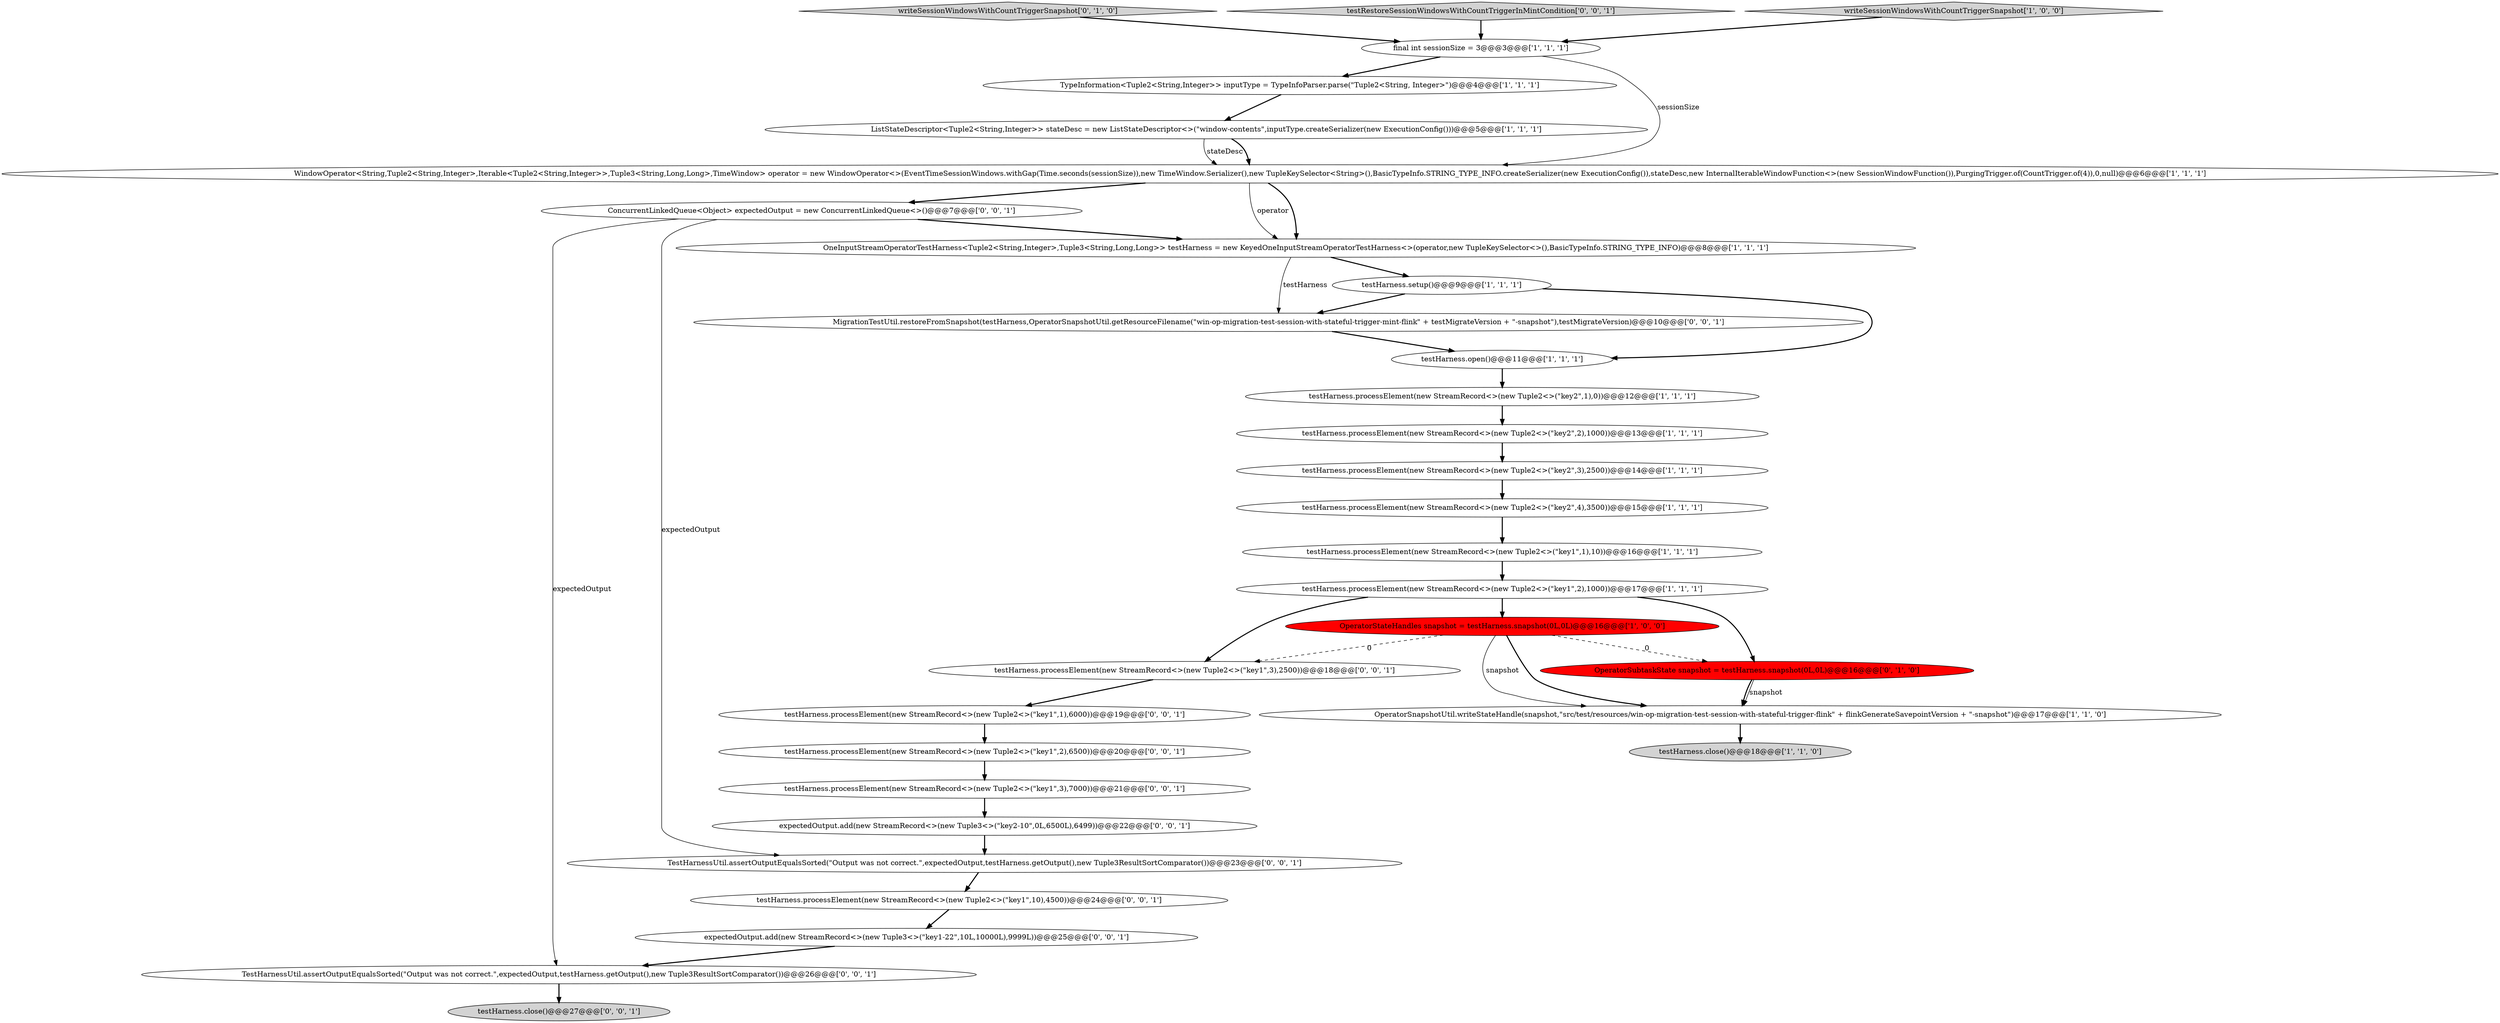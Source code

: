 digraph {
7 [style = filled, label = "testHarness.open()@@@11@@@['1', '1', '1']", fillcolor = white, shape = ellipse image = "AAA0AAABBB1BBB"];
26 [style = filled, label = "ConcurrentLinkedQueue<Object> expectedOutput = new ConcurrentLinkedQueue<>()@@@7@@@['0', '0', '1']", fillcolor = white, shape = ellipse image = "AAA0AAABBB3BBB"];
30 [style = filled, label = "expectedOutput.add(new StreamRecord<>(new Tuple3<>(\"key1-22\",10L,10000L),9999L))@@@25@@@['0', '0', '1']", fillcolor = white, shape = ellipse image = "AAA0AAABBB3BBB"];
28 [style = filled, label = "testHarness.close()@@@27@@@['0', '0', '1']", fillcolor = lightgray, shape = ellipse image = "AAA0AAABBB3BBB"];
29 [style = filled, label = "testHarness.processElement(new StreamRecord<>(new Tuple2<>(\"key1\",1),6000))@@@19@@@['0', '0', '1']", fillcolor = white, shape = ellipse image = "AAA0AAABBB3BBB"];
21 [style = filled, label = "TestHarnessUtil.assertOutputEqualsSorted(\"Output was not correct.\",expectedOutput,testHarness.getOutput(),new Tuple3ResultSortComparator())@@@26@@@['0', '0', '1']", fillcolor = white, shape = ellipse image = "AAA0AAABBB3BBB"];
22 [style = filled, label = "testHarness.processElement(new StreamRecord<>(new Tuple2<>(\"key1\",2),6500))@@@20@@@['0', '0', '1']", fillcolor = white, shape = ellipse image = "AAA0AAABBB3BBB"];
2 [style = filled, label = "testHarness.close()@@@18@@@['1', '1', '0']", fillcolor = lightgray, shape = ellipse image = "AAA0AAABBB1BBB"];
25 [style = filled, label = "testHarness.processElement(new StreamRecord<>(new Tuple2<>(\"key1\",3),2500))@@@18@@@['0', '0', '1']", fillcolor = white, shape = ellipse image = "AAA0AAABBB3BBB"];
23 [style = filled, label = "testHarness.processElement(new StreamRecord<>(new Tuple2<>(\"key1\",3),7000))@@@21@@@['0', '0', '1']", fillcolor = white, shape = ellipse image = "AAA0AAABBB3BBB"];
15 [style = filled, label = "TypeInformation<Tuple2<String,Integer>> inputType = TypeInfoParser.parse(\"Tuple2<String, Integer>\")@@@4@@@['1', '1', '1']", fillcolor = white, shape = ellipse image = "AAA0AAABBB1BBB"];
31 [style = filled, label = "testHarness.processElement(new StreamRecord<>(new Tuple2<>(\"key1\",10),4500))@@@24@@@['0', '0', '1']", fillcolor = white, shape = ellipse image = "AAA0AAABBB3BBB"];
4 [style = filled, label = "testHarness.processElement(new StreamRecord<>(new Tuple2<>(\"key2\",1),0))@@@12@@@['1', '1', '1']", fillcolor = white, shape = ellipse image = "AAA0AAABBB1BBB"];
8 [style = filled, label = "ListStateDescriptor<Tuple2<String,Integer>> stateDesc = new ListStateDescriptor<>(\"window-contents\",inputType.createSerializer(new ExecutionConfig()))@@@5@@@['1', '1', '1']", fillcolor = white, shape = ellipse image = "AAA0AAABBB1BBB"];
9 [style = filled, label = "OperatorSnapshotUtil.writeStateHandle(snapshot,\"src/test/resources/win-op-migration-test-session-with-stateful-trigger-flink\" + flinkGenerateSavepointVersion + \"-snapshot\")@@@17@@@['1', '1', '0']", fillcolor = white, shape = ellipse image = "AAA0AAABBB1BBB"];
10 [style = filled, label = "OneInputStreamOperatorTestHarness<Tuple2<String,Integer>,Tuple3<String,Long,Long>> testHarness = new KeyedOneInputStreamOperatorTestHarness<>(operator,new TupleKeySelector<>(),BasicTypeInfo.STRING_TYPE_INFO)@@@8@@@['1', '1', '1']", fillcolor = white, shape = ellipse image = "AAA0AAABBB1BBB"];
12 [style = filled, label = "OperatorStateHandles snapshot = testHarness.snapshot(0L,0L)@@@16@@@['1', '0', '0']", fillcolor = red, shape = ellipse image = "AAA1AAABBB1BBB"];
18 [style = filled, label = "writeSessionWindowsWithCountTriggerSnapshot['0', '1', '0']", fillcolor = lightgray, shape = diamond image = "AAA0AAABBB2BBB"];
17 [style = filled, label = "OperatorSubtaskState snapshot = testHarness.snapshot(0L,0L)@@@16@@@['0', '1', '0']", fillcolor = red, shape = ellipse image = "AAA1AAABBB2BBB"];
1 [style = filled, label = "WindowOperator<String,Tuple2<String,Integer>,Iterable<Tuple2<String,Integer>>,Tuple3<String,Long,Long>,TimeWindow> operator = new WindowOperator<>(EventTimeSessionWindows.withGap(Time.seconds(sessionSize)),new TimeWindow.Serializer(),new TupleKeySelector<String>(),BasicTypeInfo.STRING_TYPE_INFO.createSerializer(new ExecutionConfig()),stateDesc,new InternalIterableWindowFunction<>(new SessionWindowFunction()),PurgingTrigger.of(CountTrigger.of(4)),0,null)@@@6@@@['1', '1', '1']", fillcolor = white, shape = ellipse image = "AAA0AAABBB1BBB"];
3 [style = filled, label = "final int sessionSize = 3@@@3@@@['1', '1', '1']", fillcolor = white, shape = ellipse image = "AAA0AAABBB1BBB"];
20 [style = filled, label = "MigrationTestUtil.restoreFromSnapshot(testHarness,OperatorSnapshotUtil.getResourceFilename(\"win-op-migration-test-session-with-stateful-trigger-mint-flink\" + testMigrateVersion + \"-snapshot\"),testMigrateVersion)@@@10@@@['0', '0', '1']", fillcolor = white, shape = ellipse image = "AAA0AAABBB3BBB"];
14 [style = filled, label = "testHarness.processElement(new StreamRecord<>(new Tuple2<>(\"key2\",4),3500))@@@15@@@['1', '1', '1']", fillcolor = white, shape = ellipse image = "AAA0AAABBB1BBB"];
16 [style = filled, label = "testHarness.processElement(new StreamRecord<>(new Tuple2<>(\"key2\",3),2500))@@@14@@@['1', '1', '1']", fillcolor = white, shape = ellipse image = "AAA0AAABBB1BBB"];
6 [style = filled, label = "testHarness.processElement(new StreamRecord<>(new Tuple2<>(\"key1\",2),1000))@@@17@@@['1', '1', '1']", fillcolor = white, shape = ellipse image = "AAA0AAABBB1BBB"];
11 [style = filled, label = "testHarness.processElement(new StreamRecord<>(new Tuple2<>(\"key2\",2),1000))@@@13@@@['1', '1', '1']", fillcolor = white, shape = ellipse image = "AAA0AAABBB1BBB"];
19 [style = filled, label = "testRestoreSessionWindowsWithCountTriggerInMintCondition['0', '0', '1']", fillcolor = lightgray, shape = diamond image = "AAA0AAABBB3BBB"];
27 [style = filled, label = "TestHarnessUtil.assertOutputEqualsSorted(\"Output was not correct.\",expectedOutput,testHarness.getOutput(),new Tuple3ResultSortComparator())@@@23@@@['0', '0', '1']", fillcolor = white, shape = ellipse image = "AAA0AAABBB3BBB"];
5 [style = filled, label = "testHarness.processElement(new StreamRecord<>(new Tuple2<>(\"key1\",1),10))@@@16@@@['1', '1', '1']", fillcolor = white, shape = ellipse image = "AAA0AAABBB1BBB"];
13 [style = filled, label = "testHarness.setup()@@@9@@@['1', '1', '1']", fillcolor = white, shape = ellipse image = "AAA0AAABBB1BBB"];
24 [style = filled, label = "expectedOutput.add(new StreamRecord<>(new Tuple3<>(\"key2-10\",0L,6500L),6499))@@@22@@@['0', '0', '1']", fillcolor = white, shape = ellipse image = "AAA0AAABBB3BBB"];
0 [style = filled, label = "writeSessionWindowsWithCountTriggerSnapshot['1', '0', '0']", fillcolor = lightgray, shape = diamond image = "AAA0AAABBB1BBB"];
0->3 [style = bold, label=""];
11->16 [style = bold, label=""];
6->17 [style = bold, label=""];
3->1 [style = solid, label="sessionSize"];
18->3 [style = bold, label=""];
26->10 [style = bold, label=""];
9->2 [style = bold, label=""];
17->9 [style = bold, label=""];
12->17 [style = dashed, label="0"];
27->31 [style = bold, label=""];
3->15 [style = bold, label=""];
12->9 [style = solid, label="snapshot"];
7->4 [style = bold, label=""];
25->29 [style = bold, label=""];
1->26 [style = bold, label=""];
12->9 [style = bold, label=""];
22->23 [style = bold, label=""];
21->28 [style = bold, label=""];
1->10 [style = solid, label="operator"];
8->1 [style = solid, label="stateDesc"];
26->21 [style = solid, label="expectedOutput"];
8->1 [style = bold, label=""];
23->24 [style = bold, label=""];
30->21 [style = bold, label=""];
12->25 [style = dashed, label="0"];
26->27 [style = solid, label="expectedOutput"];
5->6 [style = bold, label=""];
10->13 [style = bold, label=""];
13->7 [style = bold, label=""];
17->9 [style = solid, label="snapshot"];
31->30 [style = bold, label=""];
10->20 [style = solid, label="testHarness"];
16->14 [style = bold, label=""];
29->22 [style = bold, label=""];
20->7 [style = bold, label=""];
4->11 [style = bold, label=""];
1->10 [style = bold, label=""];
19->3 [style = bold, label=""];
24->27 [style = bold, label=""];
15->8 [style = bold, label=""];
6->25 [style = bold, label=""];
14->5 [style = bold, label=""];
13->20 [style = bold, label=""];
6->12 [style = bold, label=""];
}
